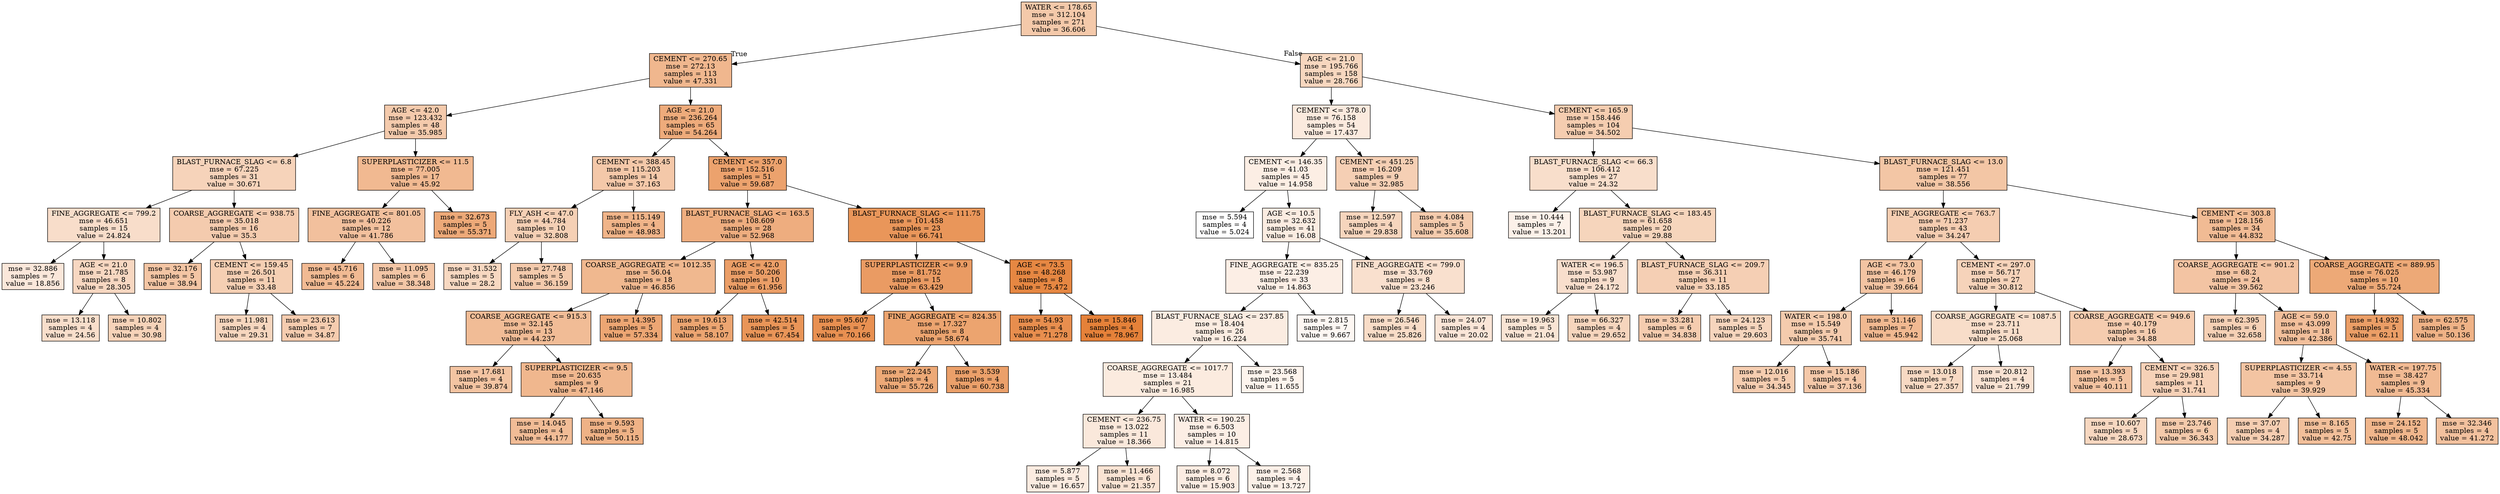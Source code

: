 digraph Tree {
node [shape=box, style="filled", color="black"] ;
0 [label="WATER <= 178.65\nmse = 312.104\nsamples = 271\nvalue = 36.606", fillcolor="#f4c9aa"] ;
1 [label="CEMENT <= 270.65\nmse = 272.13\nsamples = 113\nvalue = 47.331", fillcolor="#f0b78e"] ;
0 -> 1 [labeldistance=2.5, labelangle=45, headlabel="True"] ;
2 [label="AGE <= 42.0\nmse = 123.432\nsamples = 48\nvalue = 35.985", fillcolor="#f4caac"] ;
1 -> 2 ;
3 [label="BLAST_FURNACE_SLAG <= 6.8\nmse = 67.225\nsamples = 31\nvalue = 30.671", fillcolor="#f6d3ba"] ;
2 -> 3 ;
4 [label="FINE_AGGREGATE <= 799.2\nmse = 46.651\nsamples = 15\nvalue = 24.824", fillcolor="#f8ddca"] ;
3 -> 4 ;
5 [label="mse = 32.886\nsamples = 7\nvalue = 18.856", fillcolor="#fae7da"] ;
4 -> 5 ;
6 [label="AGE <= 21.0\nmse = 21.785\nsamples = 8\nvalue = 28.305", fillcolor="#f7d7c1"] ;
4 -> 6 ;
7 [label="mse = 13.118\nsamples = 4\nvalue = 24.56", fillcolor="#f8decb"] ;
6 -> 7 ;
8 [label="mse = 10.802\nsamples = 4\nvalue = 30.98", fillcolor="#f6d3b9"] ;
6 -> 8 ;
9 [label="COARSE_AGGREGATE <= 938.75\nmse = 35.018\nsamples = 16\nvalue = 35.3", fillcolor="#f4cbae"] ;
3 -> 9 ;
10 [label="mse = 32.176\nsamples = 5\nvalue = 38.94", fillcolor="#f3c5a4"] ;
9 -> 10 ;
11 [label="CEMENT <= 159.45\nmse = 26.501\nsamples = 11\nvalue = 33.48", fillcolor="#f5cfb3"] ;
9 -> 11 ;
12 [label="mse = 11.981\nsamples = 4\nvalue = 29.31", fillcolor="#f6d6be"] ;
11 -> 12 ;
13 [label="mse = 23.613\nsamples = 7\nvalue = 34.87", fillcolor="#f5ccaf"] ;
11 -> 13 ;
14 [label="SUPERPLASTICIZER <= 11.5\nmse = 77.005\nsamples = 17\nvalue = 45.92", fillcolor="#f1b991"] ;
2 -> 14 ;
15 [label="FINE_AGGREGATE <= 801.05\nmse = 40.226\nsamples = 12\nvalue = 41.786", fillcolor="#f2c09d"] ;
14 -> 15 ;
16 [label="mse = 45.716\nsamples = 6\nvalue = 45.224", fillcolor="#f1ba93"] ;
15 -> 16 ;
17 [label="mse = 11.095\nsamples = 6\nvalue = 38.348", fillcolor="#f3c6a6"] ;
15 -> 17 ;
18 [label="mse = 32.673\nsamples = 5\nvalue = 55.371", fillcolor="#eda978"] ;
14 -> 18 ;
19 [label="AGE <= 21.0\nmse = 236.264\nsamples = 65\nvalue = 54.264", fillcolor="#eeab7b"] ;
1 -> 19 ;
20 [label="CEMENT <= 388.45\nmse = 115.203\nsamples = 14\nvalue = 37.163", fillcolor="#f4c8a9"] ;
19 -> 20 ;
21 [label="FLY_ASH <= 47.0\nmse = 44.784\nsamples = 10\nvalue = 32.808", fillcolor="#f5d0b5"] ;
20 -> 21 ;
22 [label="mse = 31.532\nsamples = 5\nvalue = 28.2", fillcolor="#f7d8c1"] ;
21 -> 22 ;
23 [label="mse = 27.748\nsamples = 5\nvalue = 36.159", fillcolor="#f4caac"] ;
21 -> 23 ;
24 [label="mse = 115.149\nsamples = 4\nvalue = 48.983", fillcolor="#f0b489"] ;
20 -> 24 ;
25 [label="CEMENT <= 357.0\nmse = 152.516\nsamples = 51\nvalue = 59.687", fillcolor="#eca26d"] ;
19 -> 25 ;
26 [label="BLAST_FURNACE_SLAG <= 163.5\nmse = 108.609\nsamples = 28\nvalue = 52.968", fillcolor="#eead7f"] ;
25 -> 26 ;
27 [label="COARSE_AGGREGATE <= 1012.35\nmse = 56.04\nsamples = 18\nvalue = 46.856", fillcolor="#f0b88f"] ;
26 -> 27 ;
28 [label="COARSE_AGGREGATE <= 915.3\nmse = 32.145\nsamples = 13\nvalue = 44.237", fillcolor="#f1bc96"] ;
27 -> 28 ;
29 [label="mse = 17.681\nsamples = 4\nvalue = 39.874", fillcolor="#f3c4a2"] ;
28 -> 29 ;
30 [label="SUPERPLASTICIZER <= 9.5\nmse = 20.635\nsamples = 9\nvalue = 47.146", fillcolor="#f0b78e"] ;
28 -> 30 ;
31 [label="mse = 14.045\nsamples = 4\nvalue = 44.177", fillcolor="#f1bc96"] ;
30 -> 31 ;
32 [label="mse = 9.593\nsamples = 5\nvalue = 50.115", fillcolor="#efb286"] ;
30 -> 32 ;
33 [label="mse = 14.395\nsamples = 5\nvalue = 57.334", fillcolor="#eda673"] ;
27 -> 33 ;
34 [label="AGE <= 42.0\nmse = 50.206\nsamples = 10\nvalue = 61.956", fillcolor="#eb9e67"] ;
26 -> 34 ;
35 [label="mse = 19.613\nsamples = 5\nvalue = 58.107", fillcolor="#eca571"] ;
34 -> 35 ;
36 [label="mse = 42.514\nsamples = 5\nvalue = 67.454", fillcolor="#e99558"] ;
34 -> 36 ;
37 [label="BLAST_FURNACE_SLAG <= 111.75\nmse = 101.458\nsamples = 23\nvalue = 66.741", fillcolor="#e9965a"] ;
25 -> 37 ;
38 [label="SUPERPLASTICIZER <= 9.9\nmse = 81.752\nsamples = 15\nvalue = 63.429", fillcolor="#ea9b63"] ;
37 -> 38 ;
39 [label="mse = 95.607\nsamples = 7\nvalue = 70.166", fillcolor="#e89051"] ;
38 -> 39 ;
40 [label="FINE_AGGREGATE <= 824.35\nmse = 17.327\nsamples = 8\nvalue = 58.674", fillcolor="#eca46f"] ;
38 -> 40 ;
41 [label="mse = 22.245\nsamples = 4\nvalue = 55.726", fillcolor="#eda977"] ;
40 -> 41 ;
42 [label="mse = 3.539\nsamples = 4\nvalue = 60.738", fillcolor="#eba06a"] ;
40 -> 42 ;
43 [label="AGE <= 73.5\nmse = 48.268\nsamples = 8\nvalue = 75.472", fillcolor="#e68742"] ;
37 -> 43 ;
44 [label="mse = 54.93\nsamples = 4\nvalue = 71.278", fillcolor="#e88e4e"] ;
43 -> 44 ;
45 [label="mse = 15.846\nsamples = 4\nvalue = 78.967", fillcolor="#e58139"] ;
43 -> 45 ;
46 [label="AGE <= 21.0\nmse = 195.766\nsamples = 158\nvalue = 28.766", fillcolor="#f7d7bf"] ;
0 -> 46 [labeldistance=2.5, labelangle=-45, headlabel="False"] ;
47 [label="CEMENT <= 378.0\nmse = 76.158\nsamples = 54\nvalue = 17.437", fillcolor="#fbeade"] ;
46 -> 47 ;
48 [label="CEMENT <= 146.35\nmse = 41.03\nsamples = 45\nvalue = 14.958", fillcolor="#fceee4"] ;
47 -> 48 ;
49 [label="mse = 5.594\nsamples = 4\nvalue = 5.024", fillcolor="#ffffff"] ;
48 -> 49 ;
50 [label="AGE <= 10.5\nmse = 32.632\nsamples = 41\nvalue = 16.08", fillcolor="#fbece1"] ;
48 -> 50 ;
51 [label="FINE_AGGREGATE <= 835.25\nmse = 22.239\nsamples = 33\nvalue = 14.863", fillcolor="#fceee5"] ;
50 -> 51 ;
52 [label="BLAST_FURNACE_SLAG <= 237.85\nmse = 18.404\nsamples = 26\nvalue = 16.224", fillcolor="#fbece1"] ;
51 -> 52 ;
53 [label="COARSE_AGGREGATE <= 1017.7\nmse = 13.484\nsamples = 21\nvalue = 16.985", fillcolor="#fbebdf"] ;
52 -> 53 ;
54 [label="CEMENT <= 236.75\nmse = 13.022\nsamples = 11\nvalue = 18.366", fillcolor="#fae8db"] ;
53 -> 54 ;
55 [label="mse = 5.877\nsamples = 5\nvalue = 16.657", fillcolor="#fbebe0"] ;
54 -> 55 ;
56 [label="mse = 11.466\nsamples = 6\nvalue = 21.357", fillcolor="#f9e3d3"] ;
54 -> 56 ;
57 [label="WATER <= 190.25\nmse = 6.503\nsamples = 10\nvalue = 14.815", fillcolor="#fceee5"] ;
53 -> 57 ;
58 [label="mse = 8.072\nsamples = 6\nvalue = 15.903", fillcolor="#fbece2"] ;
57 -> 58 ;
59 [label="mse = 2.568\nsamples = 4\nvalue = 13.727", fillcolor="#fcf0e8"] ;
57 -> 59 ;
60 [label="mse = 23.568\nsamples = 5\nvalue = 11.655", fillcolor="#fdf4ed"] ;
52 -> 60 ;
61 [label="mse = 2.815\nsamples = 7\nvalue = 9.667", fillcolor="#fdf7f3"] ;
51 -> 61 ;
62 [label="FINE_AGGREGATE <= 799.0\nmse = 33.769\nsamples = 8\nvalue = 23.246", fillcolor="#f9e0ce"] ;
50 -> 62 ;
63 [label="mse = 26.546\nsamples = 4\nvalue = 25.826", fillcolor="#f8dcc7"] ;
62 -> 63 ;
64 [label="mse = 24.07\nsamples = 4\nvalue = 20.02", fillcolor="#fae5d7"] ;
62 -> 64 ;
65 [label="CEMENT <= 451.25\nmse = 16.209\nsamples = 9\nvalue = 32.985", fillcolor="#f5cfb4"] ;
47 -> 65 ;
66 [label="mse = 12.597\nsamples = 4\nvalue = 29.838", fillcolor="#f6d5bd"] ;
65 -> 66 ;
67 [label="mse = 4.084\nsamples = 5\nvalue = 35.608", fillcolor="#f4cbad"] ;
65 -> 67 ;
68 [label="CEMENT <= 165.9\nmse = 158.446\nsamples = 104\nvalue = 34.502", fillcolor="#f5cdb0"] ;
46 -> 68 ;
69 [label="BLAST_FURNACE_SLAG <= 66.3\nmse = 106.412\nsamples = 27\nvalue = 24.32", fillcolor="#f8decb"] ;
68 -> 69 ;
70 [label="mse = 10.444\nsamples = 7\nvalue = 13.201", fillcolor="#fcf1e9"] ;
69 -> 70 ;
71 [label="BLAST_FURNACE_SLAG <= 183.45\nmse = 61.658\nsamples = 20\nvalue = 29.88", fillcolor="#f6d5bc"] ;
69 -> 71 ;
72 [label="WATER <= 196.5\nmse = 53.987\nsamples = 9\nvalue = 24.172", fillcolor="#f8decc"] ;
71 -> 72 ;
73 [label="mse = 19.963\nsamples = 5\nvalue = 21.04", fillcolor="#f9e4d4"] ;
72 -> 73 ;
74 [label="mse = 66.327\nsamples = 4\nvalue = 29.652", fillcolor="#f6d5bd"] ;
72 -> 74 ;
75 [label="BLAST_FURNACE_SLAG <= 209.7\nmse = 36.311\nsamples = 11\nvalue = 33.185", fillcolor="#f5cfb4"] ;
71 -> 75 ;
76 [label="mse = 33.281\nsamples = 6\nvalue = 34.838", fillcolor="#f5ccaf"] ;
75 -> 76 ;
77 [label="mse = 24.123\nsamples = 5\nvalue = 29.603", fillcolor="#f6d5bd"] ;
75 -> 77 ;
78 [label="BLAST_FURNACE_SLAG <= 13.0\nmse = 121.451\nsamples = 77\nvalue = 38.556", fillcolor="#f3c6a5"] ;
68 -> 78 ;
79 [label="FINE_AGGREGATE <= 763.7\nmse = 71.237\nsamples = 43\nvalue = 34.247", fillcolor="#f5cdb1"] ;
78 -> 79 ;
80 [label="AGE <= 73.0\nmse = 46.179\nsamples = 16\nvalue = 39.664", fillcolor="#f3c4a2"] ;
79 -> 80 ;
81 [label="WATER <= 198.0\nmse = 15.549\nsamples = 9\nvalue = 35.741", fillcolor="#f4cbad"] ;
80 -> 81 ;
82 [label="mse = 12.016\nsamples = 5\nvalue = 34.345", fillcolor="#f5cdb0"] ;
81 -> 82 ;
83 [label="mse = 15.186\nsamples = 4\nvalue = 37.136", fillcolor="#f4c8a9"] ;
81 -> 83 ;
84 [label="mse = 31.146\nsamples = 7\nvalue = 45.942", fillcolor="#f1b991"] ;
80 -> 84 ;
85 [label="CEMENT <= 297.0\nmse = 56.717\nsamples = 27\nvalue = 30.812", fillcolor="#f6d3ba"] ;
79 -> 85 ;
86 [label="COARSE_AGGREGATE <= 1087.5\nmse = 23.711\nsamples = 11\nvalue = 25.068", fillcolor="#f8ddc9"] ;
85 -> 86 ;
87 [label="mse = 13.018\nsamples = 7\nvalue = 27.357", fillcolor="#f7d9c3"] ;
86 -> 87 ;
88 [label="mse = 20.812\nsamples = 4\nvalue = 21.799", fillcolor="#f9e2d2"] ;
86 -> 88 ;
89 [label="COARSE_AGGREGATE <= 949.6\nmse = 40.179\nsamples = 16\nvalue = 34.88", fillcolor="#f5ccaf"] ;
85 -> 89 ;
90 [label="mse = 13.393\nsamples = 5\nvalue = 40.111", fillcolor="#f3c3a1"] ;
89 -> 90 ;
91 [label="CEMENT <= 326.5\nmse = 29.981\nsamples = 11\nvalue = 31.741", fillcolor="#f6d1b7"] ;
89 -> 91 ;
92 [label="mse = 10.607\nsamples = 5\nvalue = 28.673", fillcolor="#f7d7c0"] ;
91 -> 92 ;
93 [label="mse = 23.746\nsamples = 6\nvalue = 36.343", fillcolor="#f4caab"] ;
91 -> 93 ;
94 [label="CEMENT <= 303.8\nmse = 128.156\nsamples = 34\nvalue = 44.832", fillcolor="#f1bb94"] ;
78 -> 94 ;
95 [label="COARSE_AGGREGATE <= 901.2\nmse = 68.2\nsamples = 24\nvalue = 39.562", fillcolor="#f3c4a3"] ;
94 -> 95 ;
96 [label="mse = 62.395\nsamples = 6\nvalue = 32.658", fillcolor="#f5d0b5"] ;
95 -> 96 ;
97 [label="AGE <= 59.0\nmse = 43.099\nsamples = 18\nvalue = 42.386", fillcolor="#f2bf9b"] ;
95 -> 97 ;
98 [label="SUPERPLASTICIZER <= 4.55\nmse = 33.714\nsamples = 9\nvalue = 39.929", fillcolor="#f3c4a2"] ;
97 -> 98 ;
99 [label="mse = 37.07\nsamples = 4\nvalue = 34.287", fillcolor="#f5cdb1"] ;
98 -> 99 ;
100 [label="mse = 8.165\nsamples = 5\nvalue = 42.75", fillcolor="#f2bf9a"] ;
98 -> 100 ;
101 [label="WATER <= 197.75\nmse = 38.427\nsamples = 9\nvalue = 45.334", fillcolor="#f1ba93"] ;
97 -> 101 ;
102 [label="mse = 24.152\nsamples = 5\nvalue = 48.042", fillcolor="#f0b68c"] ;
101 -> 102 ;
103 [label="mse = 32.346\nsamples = 4\nvalue = 41.272", fillcolor="#f2c19e"] ;
101 -> 103 ;
104 [label="COARSE_AGGREGATE <= 889.95\nmse = 76.025\nsamples = 10\nvalue = 55.724", fillcolor="#eda977"] ;
94 -> 104 ;
105 [label="mse = 14.932\nsamples = 5\nvalue = 62.11", fillcolor="#eb9e66"] ;
104 -> 105 ;
106 [label="mse = 62.575\nsamples = 5\nvalue = 50.136", fillcolor="#efb286"] ;
104 -> 106 ;
}